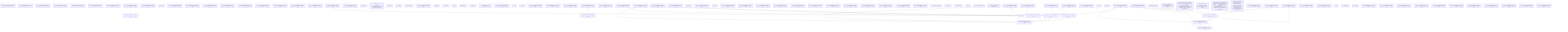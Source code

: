 graph TD
    Node_mps1uX8T5PpobUmjtMyG_1["Node_mps1uX8T5PpobUmjtMyG-1"]
    Node_mps1uX8T5PpobUmjtMyG_2["Node_mps1uX8T5PpobUmjtMyG-2"]
    Node_mps1uX8T5PpobUmjtMyG_3["Node_mps1uX8T5PpobUmjtMyG-3"]
    Node_mps1uX8T5PpobUmjtMyG_4["Node_mps1uX8T5PpobUmjtMyG-4"]
    Node_mps1uX8T5PpobUmjtMyG_5["Node_mps1uX8T5PpobUmjtMyG-5"]
    Node_mps1uX8T5PpobUmjtMyG_6["Node_mps1uX8T5PpobUmjtMyG-6"]
    Node_mps1uX8T5PpobUmjtMyG_38["Node_mps1uX8T5PpobUmjtMyG-38"]
    Node_mps1uX8T5PpobUmjtMyG_39["Node_mps1uX8T5PpobUmjtMyG-39"]
    Node_mps1uX8T5PpobUmjtMyG_42["Node_mps1uX8T5PpobUmjtMyG-42"]
    Kubernetes["Kubernetes"]
    Node_mps1uX8T5PpobUmjtMyG_92["Node_mps1uX8T5PpobUmjtMyG-92"]
    Node_mps1uX8T5PpobUmjtMyG_93["Node_mps1uX8T5PpobUmjtMyG-93"]
    Node_mps1uX8T5PpobUmjtMyG_98["Node_mps1uX8T5PpobUmjtMyG-98"]
    Node_mps1uX8T5PpobUmjtMyG_99["Node_mps1uX8T5PpobUmjtMyG-99"]
    Node_mps1uX8T5PpobUmjtMyG_105["Node_mps1uX8T5PpobUmjtMyG-105"]
    Node_mps1uX8T5PpobUmjtMyG_106["Node_mps1uX8T5PpobUmjtMyG-106"]
    Node_mps1uX8T5PpobUmjtMyG_173["Node_mps1uX8T5PpobUmjtMyG-173"]
    Node_mps1uX8T5PpobUmjtMyG_174["Node_mps1uX8T5PpobUmjtMyG-174"]
    Node_mps1uX8T5PpobUmjtMyG_175["Node_mps1uX8T5PpobUmjtMyG-175"]
    Node_mps1uX8T5PpobUmjtMyG_176["Node_mps1uX8T5PpobUmjtMyG-176"]
    Node_mps1uX8T5PpobUmjtMyG_177["Node_mps1uX8T5PpobUmjtMyG-177"]
    Node_mps1uX8T5PpobUmjtMyG_178["Node_mps1uX8T5PpobUmjtMyG-178"]
    Node_mps1uX8T5PpobUmjtMyG_179["Node_mps1uX8T5PpobUmjtMyG-179"]
    Node_mps1uX8T5PpobUmjtMyG_180["Node_mps1uX8T5PpobUmjtMyG-180"]
    Node_mps1uX8T5PpobUmjtMyG_183["Node_mps1uX8T5PpobUmjtMyG-183"]
    TCP_31773["TCP 31773"]
    TCP_6443TCP_2379___2380TCP_10250_10251_10252_10255TCP_3000_32767TCP_6379["TCP 6443TCP 2379 - 2380TCP 10250/10251/10252/10255TCP 3000-32767TCP 6379"]
    TCP_9200["TCP 9200"]
    TCP_9100["TCP 9100"]
    TCP_9042___9160["TCP 9042 / 9160"]
    Node_mps1uX8T5PpobUmjtMyG_199["Node_mps1uX8T5PpobUmjtMyG-199"]
    AdminHost["AdminHost"]
    TCP_6379["TCP 6379"]
    MinIO["MinIO"]
    ElasticSearch["ElasticSearch"]
    Cassandra["Cassandra"]
    Load_Balancer___Reverse_Proxy["Load Balancer / Reverse Proxy"]
    Node_mps1uX8T5PpobUmjtMyG_210["Node_mps1uX8T5PpobUmjtMyG-210"]
    WIRE["WIRE"]
    Server_1["Server 1"]
    Node_mps1uX8T5PpobUmjtMyG_213["Node_mps1uX8T5PpobUmjtMyG-213"]
    Node_mps1uX8T5PpobUmjtMyG_214["Node_mps1uX8T5PpobUmjtMyG-214"]
    Node_mps1uX8T5PpobUmjtMyG_217["Node_mps1uX8T5PpobUmjtMyG-217"]
    Kubernetes["Kubernetes"]
    Node_mps1uX8T5PpobUmjtMyG_219["Node_mps1uX8T5PpobUmjtMyG-219"]
    Node_mps1uX8T5PpobUmjtMyG_220["Node_mps1uX8T5PpobUmjtMyG-220"]
    Node_mps1uX8T5PpobUmjtMyG_225["Node_mps1uX8T5PpobUmjtMyG-225"]
    Node_mps1uX8T5PpobUmjtMyG_226["Node_mps1uX8T5PpobUmjtMyG-226"]
    Node_mps1uX8T5PpobUmjtMyG_231["Node_mps1uX8T5PpobUmjtMyG-231"]
    Node_mps1uX8T5PpobUmjtMyG_232["Node_mps1uX8T5PpobUmjtMyG-232"]
    Node_mps1uX8T5PpobUmjtMyG_243["Node_mps1uX8T5PpobUmjtMyG-243"]
    TCP_31773["TCP 31773"]
    TCP_9200["TCP 9200"]
    TCP_9100["TCP 9100"]
    TCP_9042___9160["TCP 9042 / 9160"]
    Node_mps1uX8T5PpobUmjtMyG_254["Node_mps1uX8T5PpobUmjtMyG-254"]
    AssetHost["AssetHost"]
    MinIO["MinIO"]
    ElasticSearch["ElasticSearch"]
    Cassandra["Cassandra"]
    Load_Balancer___Reverse_Proxy["Load Balancer / Reverse Proxy"]
    Node_mps1uX8T5PpobUmjtMyG_264["Node_mps1uX8T5PpobUmjtMyG-264"]
    WIRE["WIRE"]
    Server_2["Server 2"]
    Node_mps1uX8T5PpobUmjtMyG_267["Node_mps1uX8T5PpobUmjtMyG-267"]
    Node_mps1uX8T5PpobUmjtMyG_268["Node_mps1uX8T5PpobUmjtMyG-268"]
    Node_mps1uX8T5PpobUmjtMyG_271["Node_mps1uX8T5PpobUmjtMyG-271"]
    Kubernetes["Kubernetes"]
    Node_mps1uX8T5PpobUmjtMyG_273["Node_mps1uX8T5PpobUmjtMyG-273"]
    Node_mps1uX8T5PpobUmjtMyG_274["Node_mps1uX8T5PpobUmjtMyG-274"]
    Node_mps1uX8T5PpobUmjtMyG_279["Node_mps1uX8T5PpobUmjtMyG-279"]
    Node_mps1uX8T5PpobUmjtMyG_280["Node_mps1uX8T5PpobUmjtMyG-280"]
    Node_mps1uX8T5PpobUmjtMyG_285["Node_mps1uX8T5PpobUmjtMyG-285"]
    Node_mps1uX8T5PpobUmjtMyG_286["Node_mps1uX8T5PpobUmjtMyG-286"]
    Node_mps1uX8T5PpobUmjtMyG_297["Node_mps1uX8T5PpobUmjtMyG-297"]
    Node_mps1uX8T5PpobUmjtMyG_308["Node_mps1uX8T5PpobUmjtMyG-308"]
    MinIO["MinIO"]
    ElasticSearch["ElasticSearch"]
    Cassandra["Cassandra"]
    WIRE["WIRE"]
    Load_Balancer___Reverse_Proxy["Load Balancer / Reverse Proxy"]
    Node_mps1uX8T5PpobUmjtMyG_318["Node_mps1uX8T5PpobUmjtMyG-318"]
    WIRE["WIRE"]
    Server_3_same_topology_["Server 3(same topology)"]
    End_Users["End Users"]
    End_Users["End Users"]
    End_Users["End Users"]
    Internal_Network["Internal Network"]
    Internet["Internet"]
    Server_Topology_Legend["Server Topology Legend"]
    Wire_Network_Topology_Diagram["Wire Network Topology Diagram"]
    Node_mps1uX8T5PpobUmjtMyG_337["Node_mps1uX8T5PpobUmjtMyG-337"]
    Node_mps1uX8T5PpobUmjtMyG_339["Node_mps1uX8T5PpobUmjtMyG-339"]
    Node_mps1uX8T5PpobUmjtMyG_340["Node_mps1uX8T5PpobUmjtMyG-340"]
    Node_mps1uX8T5PpobUmjtMyG_345["Node_mps1uX8T5PpobUmjtMyG-345"]
    Node_mps1uX8T5PpobUmjtMyG_346["Node_mps1uX8T5PpobUmjtMyG-346"]
    WIRE["WIRE"]
    Internet["Internet"]
    WIRE["WIRE"]
    Proxy["Proxy"]
    TCP_9100["TCP 9100"]
    TCP_7000["TCP 7000"]
    TCP_9200["TCP 9200"]
    TCP_9200["TCP 9200"]
    TCP_9200["TCP 9200"]
    Node_mps1uX8T5PpobUmjtMyG_366["Node_mps1uX8T5PpobUmjtMyG-366"]
    Node_mps1uX8T5PpobUmjtMyG_367["Node_mps1uX8T5PpobUmjtMyG-367"]
    AdminandAssetHosts["AdminandAssetHosts"]
    __client_connection_via_internet__www___TCP_Port_443_traffic["= client connection via internet (www), TCP Port 443 traffic"]
    __client_connection_via_internet__www___UDP__voice_video_calling__Ports_32768___61000__as_specificied_in__proc_sys_net_ipv4_ip_local_port_range___adjustable_based_on_customer_requirements["= client connection via internet (www), UDP (voice/video calling),Ports 32768 - 61000 (as specificied in /proc/sys/net/ipv4/ip_local_port_range), adjustable based on customer requirements"]
    __client_connection_via_internal_network_or_VPN_connection__TCP_Port_443_traffic["= client connection via internal network or VPN connection, TCP Port 443 traffic"]
    __client_connection_via_internal_network_or_VPN_connection__UDP__voice_video_calling___________Ports_32768_61000__as_specificied_in__proc_sys_net_ipv4_ip_local_port_range___adjustable_based_on_customer_requirements["= client connection via internal network or VPN connection, UDP (voice/video calling),         Ports 32768-61000 (as specificied in /proc/sys/net/ipv4/ip_local_port_range), adjustable based on customer requirements"]
    Admin_Host_communicates_with_all_Wire_backend_components_via_port_22Asset_Host___all_Wire_backend_components_communicate_with_the_Asset_Host_via_port_80_and_port_8080["Admin Host communicates with all Wire backend components via port 22Asset Host - all Wire backend components communicate with the Asset Host via port 80 and port 8080"]
    Node_mps1uX8T5PpobUmjtMyG_408["Node_mps1uX8T5PpobUmjtMyG-408"]
    Node_mps1uX8T5PpobUmjtMyG_409["Node_mps1uX8T5PpobUmjtMyG-409"]
    Node_mps1uX8T5PpobUmjtMyG_410["Node_mps1uX8T5PpobUmjtMyG-410"]
    Node_mps1uX8T5PpobUmjtMyG_413["Node_mps1uX8T5PpobUmjtMyG-413"]
    Kubernetes["Kubernetes"]
    Node_mps1uX8T5PpobUmjtMyG_460["Node_mps1uX8T5PpobUmjtMyG-460"]
    SFT["SFT"]
    DMZ["DMZ"]
    80__1024_65535["80, 1024-65535"]
    Node_mps1uX8T5PpobUmjtMyG_112["Node_mps1uX8T5PpobUmjtMyG-112"]
    RESTUND["RESTUND"]
    Node_mps1uX8T5PpobUmjtMyG_471["Node_mps1uX8T5PpobUmjtMyG-471"]
    Node_mps1uX8T5PpobUmjtMyG_472["Node_mps1uX8T5PpobUmjtMyG-472"]
    Node_mps1uX8T5PpobUmjtMyG_473["Node_mps1uX8T5PpobUmjtMyG-473"]
    Node_mps1uX8T5PpobUmjtMyG_476["Node_mps1uX8T5PpobUmjtMyG-476"]
    Kubernetes["Kubernetes"]
    Node_mps1uX8T5PpobUmjtMyG_478["Node_mps1uX8T5PpobUmjtMyG-478"]
    SFT["SFT"]
    DMZ["DMZ"]
    80__1024_65535["80, 1024-65535"]
    Node_mps1uX8T5PpobUmjtMyG_492["Node_mps1uX8T5PpobUmjtMyG-492"]
    RESTUND["RESTUND"]
    Node_mps1uX8T5PpobUmjtMyG_498["Node_mps1uX8T5PpobUmjtMyG-498"]
    Node_mps1uX8T5PpobUmjtMyG_499["Node_mps1uX8T5PpobUmjtMyG-499"]
    Node_mps1uX8T5PpobUmjtMyG_500["Node_mps1uX8T5PpobUmjtMyG-500"]
    Node_mps1uX8T5PpobUmjtMyG_503["Node_mps1uX8T5PpobUmjtMyG-503"]
    Kubernetes["Kubernetes"]
    Node_mps1uX8T5PpobUmjtMyG_505["Node_mps1uX8T5PpobUmjtMyG-505"]
    SFT["SFT"]
    DMZ["DMZ"]
    WIRE["WIRE"]
    TCP_6443TCP_2379___2380TCP_10250_10251_10252_10255TCP_3000_32767TCP_6379["TCP 6443TCP 2379 - 2380TCP 10250/10251/10252/10255TCP 3000-32767TCP 6379"]
    WIRE["WIRE"]
    WIRE["WIRE"]
    80__1024_65535["80, 1024-65535"]
    Node_mps1uX8T5PpobUmjtMyG_541["Node_mps1uX8T5PpobUmjtMyG-541"]
    Node_mps1uX8T5PpobUmjtMyG_542["Node_mps1uX8T5PpobUmjtMyG-542"]
    Node_mps1uX8T5PpobUmjtMyG_39 --> Node_mps1uX8T5PpobUmjtMyG_214
    Node_mps1uX8T5PpobUmjtMyG_39 --> Node_mps1uX8T5PpobUmjtMyG_106
    Node_mps1uX8T5PpobUmjtMyG_39 --> Node_mps1uX8T5PpobUmjtMyG_99
    Node_mps1uX8T5PpobUmjtMyG_214 --> Node_mps1uX8T5PpobUmjtMyG_226
    Node_mps1uX8T5PpobUmjtMyG_179 --> Node_mps1uX8T5PpobUmjtMyG_183
    Node_mps1uX8T5PpobUmjtMyG_232 --> Node_mps1uX8T5PpobUmjtMyG_99
    Node_mps1uX8T5PpobUmjtMyG_220 --> Node_mps1uX8T5PpobUmjtMyG_93
    Node_mps1uX8T5PpobUmjtMyG_226 --> Node_mps1uX8T5PpobUmjtMyG_106
    Node_mps1uX8T5PpobUmjtMyG_226 --> Node_mps1uX8T5PpobUmjtMyG_39
    Node_mps1uX8T5PpobUmjtMyG_106 --> Node_mps1uX8T5PpobUmjtMyG_214
    Node_mps1uX8T5PpobUmjtMyG_366 --> Node_mps1uX8T5PpobUmjtMyG_366
    Node_mps1uX8T5PpobUmjtMyG_366 --> Node_mps1uX8T5PpobUmjtMyG_366
    Node_mps1uX8T5PpobUmjtMyG_366 --> Node_mps1uX8T5PpobUmjtMyG_366
    Node_mps1uX8T5PpobUmjtMyG_366 --> Node_mps1uX8T5PpobUmjtMyG_366
    Node_mps1uX8T5PpobUmjtMyG_410 --> Node_mps1uX8T5PpobUmjtMyG_112
    Node_mps1uX8T5PpobUmjtMyG_473 --> Node_mps1uX8T5PpobUmjtMyG_492
    Node_mps1uX8T5PpobUmjtMyG_410 --> Node_mps1uX8T5PpobUmjtMyG_473
    Node_mps1uX8T5PpobUmjtMyG_337 --> SFT
    Node_mps1uX8T5PpobUmjtMyG_339 --> SFT
    Node_mps1uX8T5PpobUmjtMyG_337 --> SFT
    Node_mps1uX8T5PpobUmjtMyG_337 --> Node_mps1uX8T5PpobUmjtMyG_112
    Node_mps1uX8T5PpobUmjtMyG_337 --> Node_mps1uX8T5PpobUmjtMyG_492
    Node_mps1uX8T5PpobUmjtMyG_340 --> SFT
    Node_mps1uX8T5PpobUmjtMyG_340 --> Node_mps1uX8T5PpobUmjtMyG_492
    Node_mps1uX8T5PpobUmjtMyG_112 --> Node_mps1uX8T5PpobUmjtMyG_492